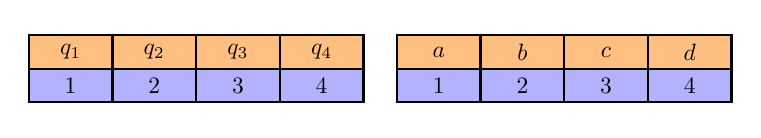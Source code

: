 \begin{tikzpicture}
[
  scale=0.85,
  transform shape,
	gen/.style={thick,fill=gray!10},
	expl/.style={thick,fill=orange!50},
	bu/.style={thick,fill=green!40},
	td/.style={thick,fill=blue!30},
	other/.style={fill=yellow!10,dashed}
]

\node[minimum size=35](states) at (0.65,-2) {};
\draw (0.00,-2) rectangle +(1.25, .5) [expl] node[midway] {\textit{$q_1$}};
\draw (0.00,-2.5) rectangle +(1.25, .5) [td] node[midway] {\textit{$1$}};
\draw (1.25,-2) rectangle +(1.25, .5) [expl] node[midway] {\textit{$q_2$}};
\draw (1.25,-2.5) rectangle +(1.25, .5) [td] node[midway] {\textit{$2$}};
\draw (2.5,-2) rectangle +(1.25, .5) [expl] node[midway] {\textit{$q_3$}};
\draw (2.5,-2.5) rectangle +(1.25, .5) [td] node[midway] {\textit{$3$}};
\draw (3.75,-2) rectangle +(1.25, .5) [expl] node[midway] {\textit{$q_4$}};
\draw (3.75,-2.5) rectangle +(1.25, .5) [td] node[midway] {\textit{$4$}};

\node[minimum size=35](syms) at (0.65,-2) {};
\draw (5.5,-2) rectangle +(1.25, .5) [expl] node[midway] {\textit{$a$}};
\draw (5.5,-2.5) rectangle +(1.25, .5) [td] node[midway] {\textit{$1$}};
\draw (6.75,-2) rectangle +(1.25, .5) [expl] node[midway] {\textit{$b$}};
\draw (6.75,-2.5) rectangle +(1.25, .5) [td] node[midway] {\textit{$2$}};
\draw (8.0,-2) rectangle +(1.25, .5) [expl] node[midway] {\textit{$c$}};
\draw (8.0,-2.5) rectangle +(1.25, .5) [td] node[midway] {\textit{$3$}};
\draw (9.25,-2) rectangle +(1.25, .5) [expl] node[midway] {\textit{$d$}};
\draw (9.25,-2.5) rectangle +(1.25, .5) [td] node[midway] {\textit{$4$}};

\end{tikzpicture}
